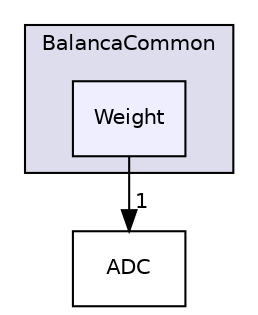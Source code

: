 digraph "BalancaCommon/Weight" {
  compound=true
  node [ fontsize="10", fontname="Helvetica"];
  edge [ labelfontsize="10", labelfontname="Helvetica"];
  subgraph clusterdir_819260ec592670a27393b26e7734992f {
    graph [ bgcolor="#ddddee", pencolor="black", label="BalancaCommon" fontname="Helvetica", fontsize="10", URL="dir_819260ec592670a27393b26e7734992f.html"]
  dir_6abdd95fcd24ece6e3deb9aba2d93389 [shape=box, label="Weight", style="filled", fillcolor="#eeeeff", pencolor="black", URL="dir_6abdd95fcd24ece6e3deb9aba2d93389.html"];
  }
  dir_8638dcf13c8cd27215d1ed8edaaca62f [shape=box label="ADC" URL="dir_8638dcf13c8cd27215d1ed8edaaca62f.html"];
  dir_6abdd95fcd24ece6e3deb9aba2d93389->dir_8638dcf13c8cd27215d1ed8edaaca62f [headlabel="1", labeldistance=1.5 headhref="dir_000020_000012.html"];
}
